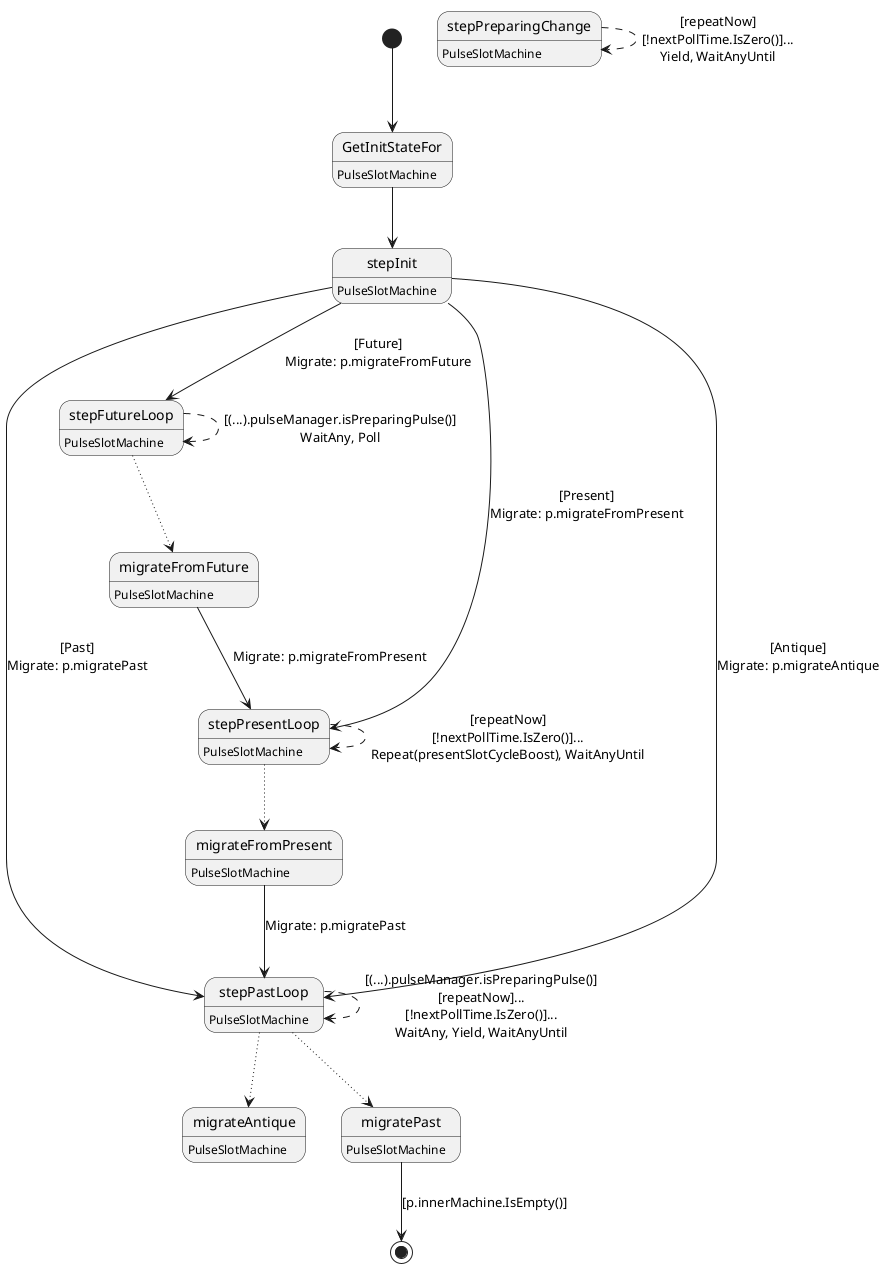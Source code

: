@startuml
state "GetInitStateFor" as T00_S001
T00_S001 : PulseSlotMachine
[*] --> T00_S001
T00_S001 --> T00_S002
state "migrateAntique" as T00_S010
T00_S010 : PulseSlotMachine
state "migrateFromFuture" as T00_S004
T00_S004 : PulseSlotMachine
T00_S004 --> T00_S005 : Migrate: p.migrateFromPresent
state "migrateFromPresent" as T00_S007
T00_S007 : PulseSlotMachine
T00_S007 --> T00_S008 : Migrate: p.migratePast
state "migratePast" as T00_S009
T00_S009 : PulseSlotMachine
T00_S009 --> [*] : [p.innerMachine.IsEmpty()]
state "stepFutureLoop" as T00_S003
T00_S003 : PulseSlotMachine
T00_S003 --[dotted]> T00_S004
T00_S003 --[dashed]> T00_S003 : [(...).pulseManager.isPreparingPulse()]\nWaitAny, Poll
state "stepInit" as T00_S002
T00_S002 : PulseSlotMachine
T00_S002 --> T00_S003 : [Future]\nMigrate: p.migrateFromFuture
T00_S002 --> T00_S005 : [Present]\nMigrate: p.migrateFromPresent
T00_S002 --> T00_S008 : [Past]\nMigrate: p.migratePast
T00_S002 --> T00_S008 : [Antique]\nMigrate: p.migrateAntique
state "stepPastLoop" as T00_S008
T00_S008 : PulseSlotMachine
T00_S008 --[dotted]> T00_S010
T00_S008 --[dotted]> T00_S009
T00_S008 --[dashed]> T00_S008 : [(...).pulseManager.isPreparingPulse()]\n[repeatNow]...\n[!nextPollTime.IsZero()]...\nWaitAny, Yield, WaitAnyUntil
state "stepPreparingChange" as T00_S006
T00_S006 : PulseSlotMachine
T00_S006 --[dashed]> T00_S006 : [repeatNow]\n[!nextPollTime.IsZero()]...\nYield, WaitAnyUntil
state "stepPresentLoop" as T00_S005
T00_S005 : PulseSlotMachine
T00_S005 --[dotted]> T00_S007
T00_S005 --[dashed]> T00_S005 : [repeatNow]\n[!nextPollTime.IsZero()]...\nRepeat(presentSlotCycleBoost), WaitAnyUntil
@enduml
